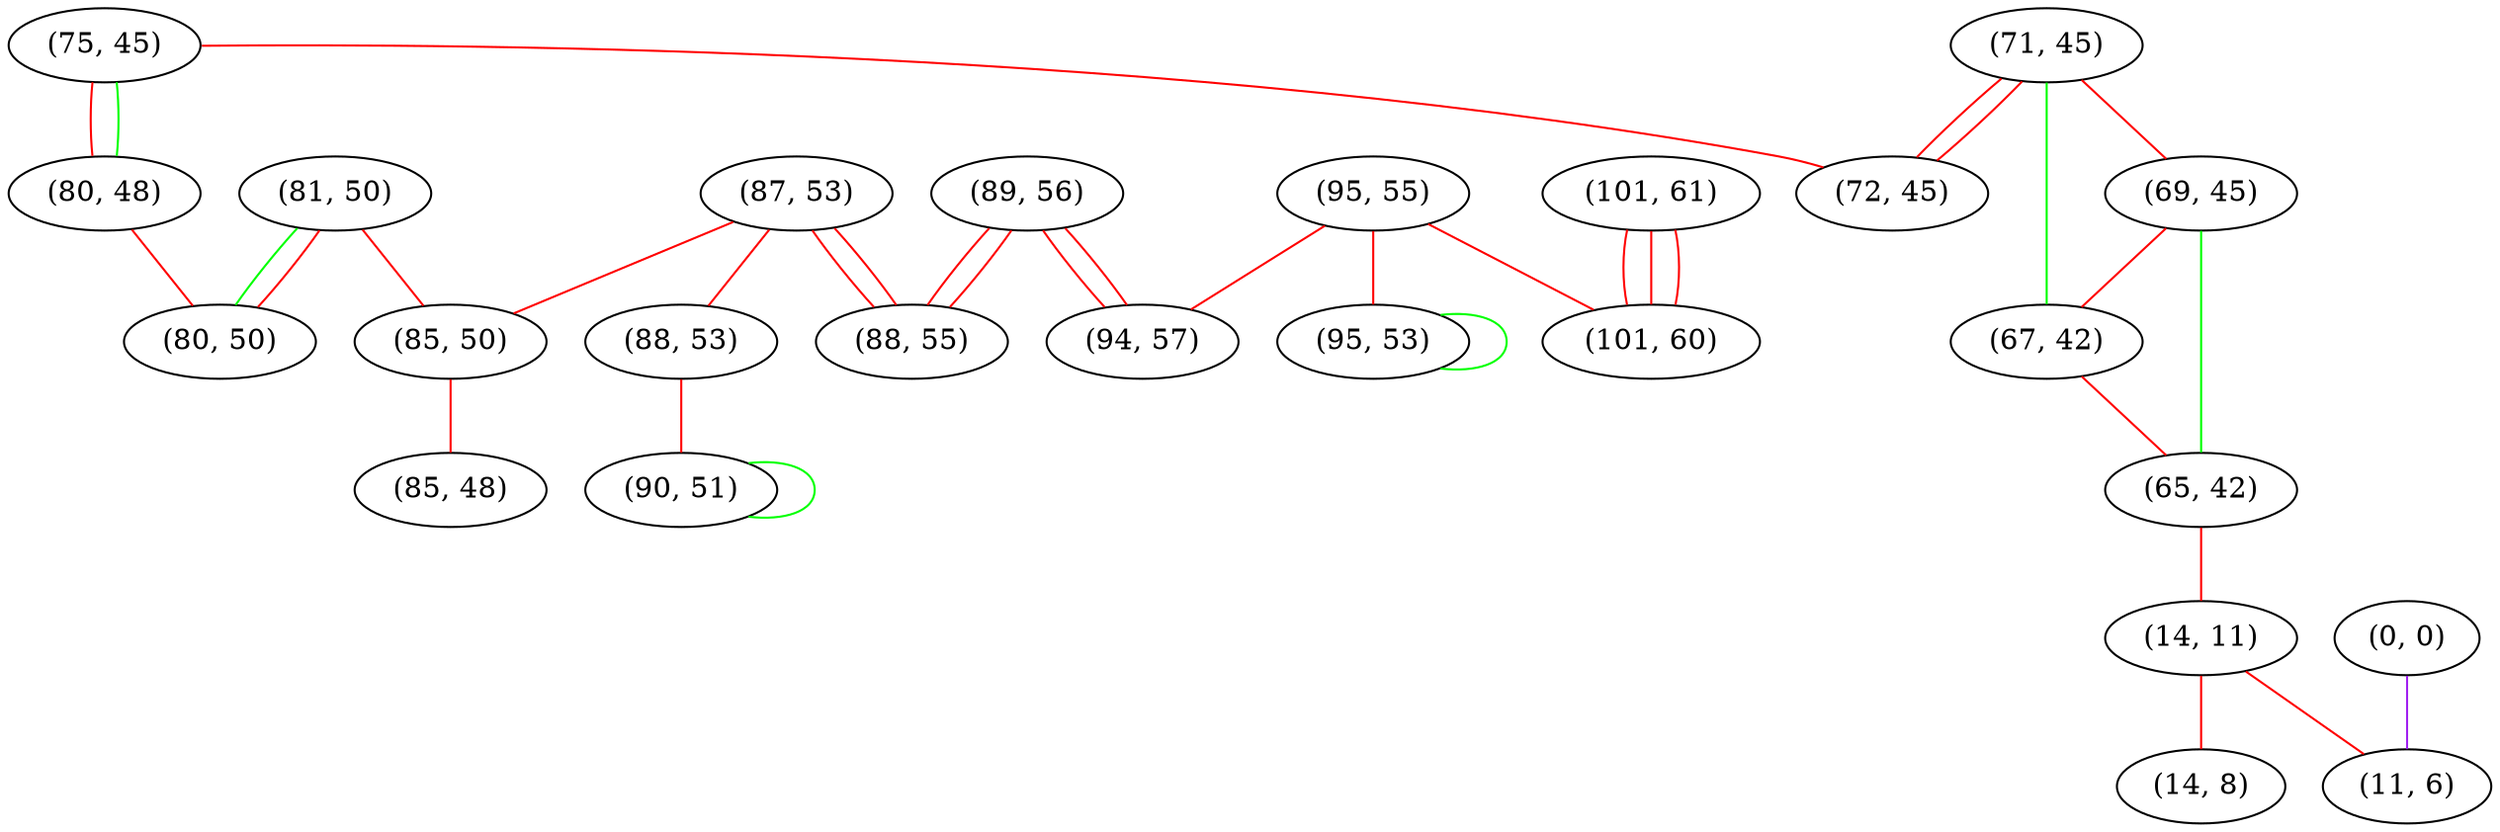 graph "" {
"(81, 50)";
"(89, 56)";
"(71, 45)";
"(87, 53)";
"(88, 53)";
"(75, 45)";
"(80, 48)";
"(90, 51)";
"(69, 45)";
"(95, 55)";
"(85, 50)";
"(101, 61)";
"(0, 0)";
"(67, 42)";
"(88, 55)";
"(65, 42)";
"(101, 60)";
"(80, 50)";
"(14, 11)";
"(72, 45)";
"(85, 48)";
"(94, 57)";
"(95, 53)";
"(14, 8)";
"(11, 6)";
"(81, 50)" -- "(85, 50)"  [color=red, key=0, weight=1];
"(81, 50)" -- "(80, 50)"  [color=green, key=0, weight=2];
"(81, 50)" -- "(80, 50)"  [color=red, key=1, weight=1];
"(89, 56)" -- "(94, 57)"  [color=red, key=0, weight=1];
"(89, 56)" -- "(94, 57)"  [color=red, key=1, weight=1];
"(89, 56)" -- "(88, 55)"  [color=red, key=0, weight=1];
"(89, 56)" -- "(88, 55)"  [color=red, key=1, weight=1];
"(71, 45)" -- "(67, 42)"  [color=green, key=0, weight=2];
"(71, 45)" -- "(72, 45)"  [color=red, key=0, weight=1];
"(71, 45)" -- "(72, 45)"  [color=red, key=1, weight=1];
"(71, 45)" -- "(69, 45)"  [color=red, key=0, weight=1];
"(87, 53)" -- "(88, 53)"  [color=red, key=0, weight=1];
"(87, 53)" -- "(85, 50)"  [color=red, key=0, weight=1];
"(87, 53)" -- "(88, 55)"  [color=red, key=0, weight=1];
"(87, 53)" -- "(88, 55)"  [color=red, key=1, weight=1];
"(88, 53)" -- "(90, 51)"  [color=red, key=0, weight=1];
"(75, 45)" -- "(80, 48)"  [color=red, key=0, weight=1];
"(75, 45)" -- "(80, 48)"  [color=green, key=1, weight=2];
"(75, 45)" -- "(72, 45)"  [color=red, key=0, weight=1];
"(80, 48)" -- "(80, 50)"  [color=red, key=0, weight=1];
"(90, 51)" -- "(90, 51)"  [color=green, key=0, weight=2];
"(69, 45)" -- "(65, 42)"  [color=green, key=0, weight=2];
"(69, 45)" -- "(67, 42)"  [color=red, key=0, weight=1];
"(95, 55)" -- "(94, 57)"  [color=red, key=0, weight=1];
"(95, 55)" -- "(95, 53)"  [color=red, key=0, weight=1];
"(95, 55)" -- "(101, 60)"  [color=red, key=0, weight=1];
"(85, 50)" -- "(85, 48)"  [color=red, key=0, weight=1];
"(101, 61)" -- "(101, 60)"  [color=red, key=0, weight=1];
"(101, 61)" -- "(101, 60)"  [color=red, key=1, weight=1];
"(101, 61)" -- "(101, 60)"  [color=red, key=2, weight=1];
"(0, 0)" -- "(11, 6)"  [color=purple, key=0, weight=4];
"(67, 42)" -- "(65, 42)"  [color=red, key=0, weight=1];
"(65, 42)" -- "(14, 11)"  [color=red, key=0, weight=1];
"(14, 11)" -- "(14, 8)"  [color=red, key=0, weight=1];
"(14, 11)" -- "(11, 6)"  [color=red, key=0, weight=1];
"(95, 53)" -- "(95, 53)"  [color=green, key=0, weight=2];
}
